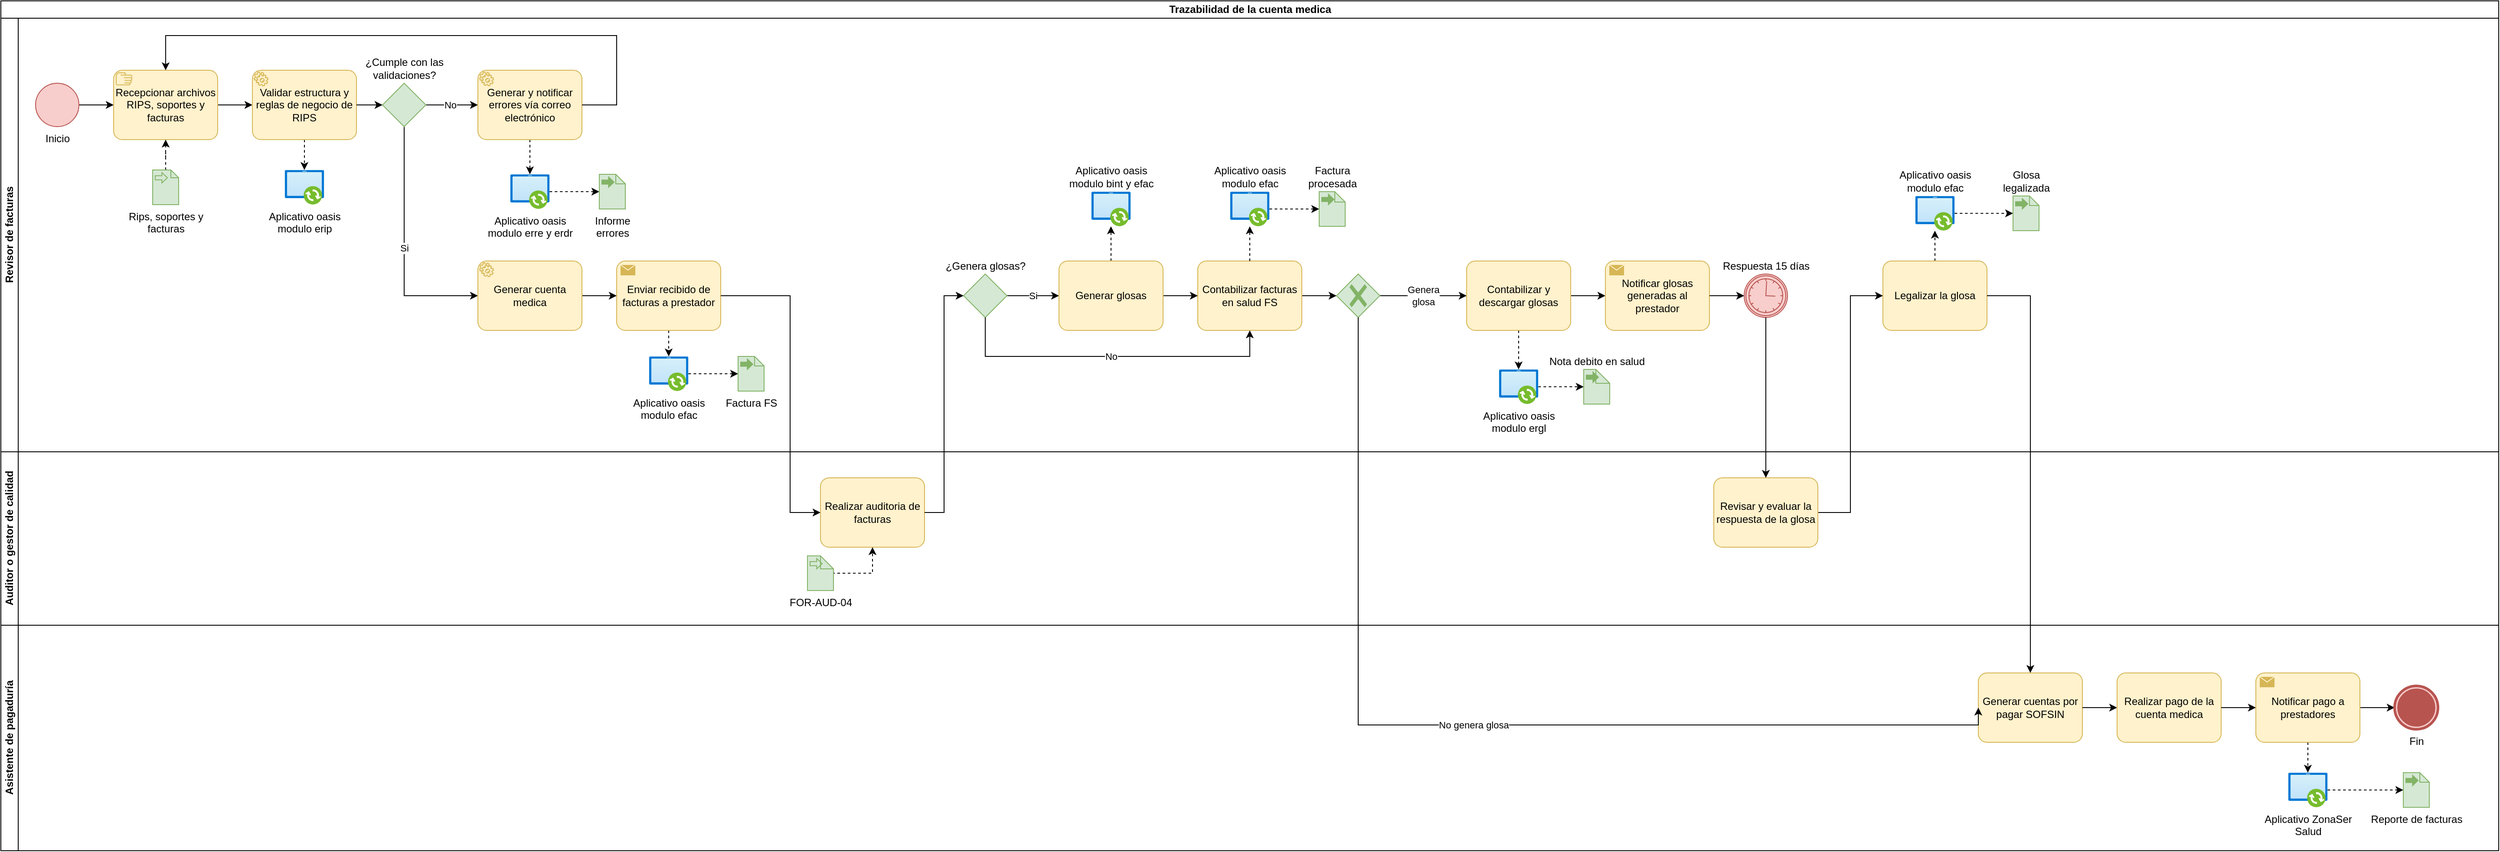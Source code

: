 <mxfile version="22.0.8" type="github">
  <diagram name="Página-1" id="GSmeaIb20q8Nv7xJSr0J">
    <mxGraphModel dx="1434" dy="758" grid="1" gridSize="10" guides="1" tooltips="1" connect="1" arrows="1" fold="1" page="1" pageScale="1" pageWidth="2910" pageHeight="1030" math="0" shadow="0">
      <root>
        <mxCell id="0" />
        <mxCell id="1" parent="0" />
        <mxCell id="zymt9DxS3ZADFHl2k7Yk-1" value="Trazabilidad de la cuenta medica" style="swimlane;childLayout=stackLayout;resizeParent=1;resizeParentMax=0;horizontal=1;startSize=20;horizontalStack=0;html=1;" parent="1" vertex="1">
          <mxGeometry x="10" y="10" width="2880" height="980" as="geometry" />
        </mxCell>
        <mxCell id="zymt9DxS3ZADFHl2k7Yk-2" value="Revisor de facturas" style="swimlane;startSize=20;horizontal=0;html=1;" parent="zymt9DxS3ZADFHl2k7Yk-1" vertex="1">
          <mxGeometry y="20" width="2880" height="500" as="geometry" />
        </mxCell>
        <mxCell id="zymt9DxS3ZADFHl2k7Yk-3" value="" style="edgeStyle=orthogonalEdgeStyle;rounded=0;orthogonalLoop=1;jettySize=auto;html=1;" parent="zymt9DxS3ZADFHl2k7Yk-2" source="zymt9DxS3ZADFHl2k7Yk-4" target="zymt9DxS3ZADFHl2k7Yk-6" edge="1">
          <mxGeometry relative="1" as="geometry">
            <mxPoint x="420" y="100" as="sourcePoint" />
            <mxPoint x="290" y="100" as="targetPoint" />
          </mxGeometry>
        </mxCell>
        <mxCell id="zymt9DxS3ZADFHl2k7Yk-4" value="Recepcionar archivos RIPS, soportes y facturas" style="points=[[0.25,0,0],[0.5,0,0],[0.75,0,0],[1,0.25,0],[1,0.5,0],[1,0.75,0],[0.75,1,0],[0.5,1,0],[0.25,1,0],[0,0.75,0],[0,0.5,0],[0,0.25,0]];shape=mxgraph.bpmn.task;whiteSpace=wrap;rectStyle=rounded;size=10;html=1;container=1;expand=0;collapsible=0;taskMarker=manual;fillColor=#fff2cc;strokeColor=#d6b656;" parent="zymt9DxS3ZADFHl2k7Yk-2" vertex="1">
          <mxGeometry x="130" y="60" width="120" height="80" as="geometry" />
        </mxCell>
        <mxCell id="zymt9DxS3ZADFHl2k7Yk-5" style="edgeStyle=orthogonalEdgeStyle;rounded=0;orthogonalLoop=1;jettySize=auto;html=1;dashed=1;" parent="zymt9DxS3ZADFHl2k7Yk-2" source="zymt9DxS3ZADFHl2k7Yk-6" target="zymt9DxS3ZADFHl2k7Yk-51" edge="1">
          <mxGeometry relative="1" as="geometry" />
        </mxCell>
        <mxCell id="zymt9DxS3ZADFHl2k7Yk-6" value="&lt;font style=&quot;vertical-align: inherit;&quot;&gt;&lt;font style=&quot;vertical-align: inherit;&quot;&gt;Validar estructura y reglas de negocio de RIPS&lt;/font&gt;&lt;/font&gt;" style="points=[[0.25,0,0],[0.5,0,0],[0.75,0,0],[1,0.25,0],[1,0.5,0],[1,0.75,0],[0.75,1,0],[0.5,1,0],[0.25,1,0],[0,0.75,0],[0,0.5,0],[0,0.25,0]];shape=mxgraph.bpmn.task;whiteSpace=wrap;rectStyle=rounded;size=10;html=1;container=1;expand=0;collapsible=0;taskMarker=service;fillColor=#fff2cc;strokeColor=#d6b656;" parent="zymt9DxS3ZADFHl2k7Yk-2" vertex="1">
          <mxGeometry x="290" y="60" width="120" height="80" as="geometry" />
        </mxCell>
        <mxCell id="zymt9DxS3ZADFHl2k7Yk-7" value="No" style="edgeStyle=orthogonalEdgeStyle;rounded=0;orthogonalLoop=1;jettySize=auto;html=1;" parent="zymt9DxS3ZADFHl2k7Yk-2" source="zymt9DxS3ZADFHl2k7Yk-9" target="zymt9DxS3ZADFHl2k7Yk-14" edge="1">
          <mxGeometry x="-0.067" relative="1" as="geometry">
            <mxPoint as="offset" />
          </mxGeometry>
        </mxCell>
        <mxCell id="zymt9DxS3ZADFHl2k7Yk-8" value="Si" style="edgeStyle=orthogonalEdgeStyle;rounded=0;orthogonalLoop=1;jettySize=auto;html=1;entryX=0;entryY=0.5;entryDx=0;entryDy=0;entryPerimeter=0;" parent="zymt9DxS3ZADFHl2k7Yk-2" source="zymt9DxS3ZADFHl2k7Yk-9" target="1CygiPX22rwdBVWNIMUi-1" edge="1">
          <mxGeometry relative="1" as="geometry">
            <mxPoint x="945" y="320" as="targetPoint" />
            <Array as="points">
              <mxPoint x="465" y="320" />
            </Array>
          </mxGeometry>
        </mxCell>
        <mxCell id="zymt9DxS3ZADFHl2k7Yk-9" value="¿Cumple con las&lt;br&gt;validaciones?" style="points=[[0.25,0.25,0],[0.5,0,0],[0.75,0.25,0],[1,0.5,0],[0.75,0.75,0],[0.5,1,0],[0.25,0.75,0],[0,0.5,0]];shape=mxgraph.bpmn.gateway2;html=1;verticalLabelPosition=top;labelBackgroundColor=#ffffff;verticalAlign=bottom;align=center;perimeter=rhombusPerimeter;outlineConnect=0;outline=none;symbol=none;fillColor=#d5e8d4;strokeColor=#82b366;horizontal=1;labelPosition=center;" parent="zymt9DxS3ZADFHl2k7Yk-2" vertex="1">
          <mxGeometry x="440" y="75" width="50" height="50" as="geometry" />
        </mxCell>
        <mxCell id="zymt9DxS3ZADFHl2k7Yk-10" style="edgeStyle=orthogonalEdgeStyle;rounded=0;orthogonalLoop=1;jettySize=auto;html=1;entryX=0;entryY=0.5;entryDx=0;entryDy=0;entryPerimeter=0;" parent="zymt9DxS3ZADFHl2k7Yk-2" source="zymt9DxS3ZADFHl2k7Yk-6" target="zymt9DxS3ZADFHl2k7Yk-9" edge="1">
          <mxGeometry relative="1" as="geometry" />
        </mxCell>
        <mxCell id="zymt9DxS3ZADFHl2k7Yk-11" style="edgeStyle=orthogonalEdgeStyle;rounded=0;orthogonalLoop=1;jettySize=auto;html=1;dashed=1;entryX=0;entryY=0.5;entryDx=0;entryDy=0;entryPerimeter=0;" parent="zymt9DxS3ZADFHl2k7Yk-2" source="zymt9DxS3ZADFHl2k7Yk-52" target="1CygiPX22rwdBVWNIMUi-21" edge="1">
          <mxGeometry relative="1" as="geometry">
            <mxPoint x="690" y="200" as="targetPoint" />
          </mxGeometry>
        </mxCell>
        <mxCell id="zymt9DxS3ZADFHl2k7Yk-12" style="edgeStyle=orthogonalEdgeStyle;rounded=0;orthogonalLoop=1;jettySize=auto;html=1;dashed=1;" parent="zymt9DxS3ZADFHl2k7Yk-2" source="zymt9DxS3ZADFHl2k7Yk-14" target="zymt9DxS3ZADFHl2k7Yk-52" edge="1">
          <mxGeometry relative="1" as="geometry">
            <mxPoint x="750" y="100" as="targetPoint" />
          </mxGeometry>
        </mxCell>
        <mxCell id="zymt9DxS3ZADFHl2k7Yk-14" value="Generar y notificar errores vía correo electrónico" style="points=[[0.25,0,0],[0.5,0,0],[0.75,0,0],[1,0.25,0],[1,0.5,0],[1,0.75,0],[0.75,1,0],[0.5,1,0],[0.25,1,0],[0,0.75,0],[0,0.5,0],[0,0.25,0]];shape=mxgraph.bpmn.task;whiteSpace=wrap;rectStyle=rounded;size=10;html=1;container=1;expand=0;collapsible=0;taskMarker=service;fillColor=#fff2cc;strokeColor=#d6b656;" parent="zymt9DxS3ZADFHl2k7Yk-2" vertex="1">
          <mxGeometry x="550" y="60" width="120" height="80" as="geometry" />
        </mxCell>
        <mxCell id="zymt9DxS3ZADFHl2k7Yk-28" style="edgeStyle=orthogonalEdgeStyle;rounded=0;orthogonalLoop=1;jettySize=auto;html=1;exitX=1;exitY=0.5;exitDx=0;exitDy=0;exitPerimeter=0;" parent="zymt9DxS3ZADFHl2k7Yk-2" source="zymt9DxS3ZADFHl2k7Yk-29" target="1CygiPX22rwdBVWNIMUi-16" edge="1">
          <mxGeometry relative="1" as="geometry">
            <mxPoint x="1540" y="500" as="targetPoint" />
            <mxPoint x="1050" y="305" as="sourcePoint" />
          </mxGeometry>
        </mxCell>
        <mxCell id="zymt9DxS3ZADFHl2k7Yk-29" value="Contabilizar facturas en salud FS" style="points=[[0.25,0,0],[0.5,0,0],[0.75,0,0],[1,0.25,0],[1,0.5,0],[1,0.75,0],[0.75,1,0],[0.5,1,0],[0.25,1,0],[0,0.75,0],[0,0.5,0],[0,0.25,0]];shape=mxgraph.bpmn.task;whiteSpace=wrap;rectStyle=rounded;size=10;html=1;container=1;expand=0;collapsible=0;taskMarker=abstract;fillColor=#fff2cc;strokeColor=#d6b656;" parent="zymt9DxS3ZADFHl2k7Yk-2" vertex="1">
          <mxGeometry x="1380" y="280" width="120" height="80" as="geometry" />
        </mxCell>
        <mxCell id="zymt9DxS3ZADFHl2k7Yk-30" style="edgeStyle=orthogonalEdgeStyle;rounded=0;orthogonalLoop=1;jettySize=auto;html=1;exitX=1;exitY=0.5;exitDx=0;exitDy=0;exitPerimeter=0;" parent="zymt9DxS3ZADFHl2k7Yk-2" source="zymt9DxS3ZADFHl2k7Yk-31" target="zymt9DxS3ZADFHl2k7Yk-32" edge="1">
          <mxGeometry relative="1" as="geometry">
            <mxPoint x="3380" y="160" as="sourcePoint" />
          </mxGeometry>
        </mxCell>
        <mxCell id="1CygiPX22rwdBVWNIMUi-28" style="edgeStyle=orthogonalEdgeStyle;rounded=0;orthogonalLoop=1;jettySize=auto;html=1;dashed=1;" edge="1" parent="zymt9DxS3ZADFHl2k7Yk-2" source="zymt9DxS3ZADFHl2k7Yk-31" target="zymt9DxS3ZADFHl2k7Yk-74">
          <mxGeometry relative="1" as="geometry" />
        </mxCell>
        <mxCell id="zymt9DxS3ZADFHl2k7Yk-31" value="Contabilizar y descargar glosas" style="points=[[0.25,0,0],[0.5,0,0],[0.75,0,0],[1,0.25,0],[1,0.5,0],[1,0.75,0],[0.75,1,0],[0.5,1,0],[0.25,1,0],[0,0.75,0],[0,0.5,0],[0,0.25,0]];shape=mxgraph.bpmn.task;whiteSpace=wrap;rectStyle=rounded;size=10;html=1;container=1;expand=0;collapsible=0;taskMarker=abstract;fillColor=#fff2cc;strokeColor=#d6b656;" parent="zymt9DxS3ZADFHl2k7Yk-2" vertex="1">
          <mxGeometry x="1690" y="280" width="120" height="80" as="geometry" />
        </mxCell>
        <mxCell id="zymt9DxS3ZADFHl2k7Yk-32" value="Notificar glosas generadas al prestador" style="points=[[0.25,0,0],[0.5,0,0],[0.75,0,0],[1,0.25,0],[1,0.5,0],[1,0.75,0],[0.75,1,0],[0.5,1,0],[0.25,1,0],[0,0.75,0],[0,0.5,0],[0,0.25,0]];shape=mxgraph.bpmn.task;whiteSpace=wrap;rectStyle=rounded;size=10;html=1;container=1;expand=0;collapsible=0;taskMarker=send;fillColor=#fff2cc;strokeColor=#d6b656;" parent="zymt9DxS3ZADFHl2k7Yk-2" vertex="1">
          <mxGeometry x="1850" y="280" width="120" height="80" as="geometry" />
        </mxCell>
        <mxCell id="zymt9DxS3ZADFHl2k7Yk-33" value="Si" style="edgeStyle=orthogonalEdgeStyle;rounded=0;orthogonalLoop=1;jettySize=auto;html=1;entryX=0;entryY=0.5;entryDx=0;entryDy=0;entryPerimeter=0;" parent="zymt9DxS3ZADFHl2k7Yk-2" source="zymt9DxS3ZADFHl2k7Yk-34" target="zymt9DxS3ZADFHl2k7Yk-36" edge="1">
          <mxGeometry relative="1" as="geometry" />
        </mxCell>
        <mxCell id="zymt9DxS3ZADFHl2k7Yk-34" value="¿Genera glosas?" style="points=[[0.25,0.25,0],[0.5,0,0],[0.75,0.25,0],[1,0.5,0],[0.75,0.75,0],[0.5,1,0],[0.25,0.75,0],[0,0.5,0]];shape=mxgraph.bpmn.gateway2;html=1;verticalLabelPosition=top;labelBackgroundColor=#ffffff;verticalAlign=bottom;align=center;perimeter=rhombusPerimeter;outlineConnect=0;outline=none;symbol=none;fillColor=#d5e8d4;strokeColor=#82b366;labelPosition=center;" parent="zymt9DxS3ZADFHl2k7Yk-2" vertex="1">
          <mxGeometry x="1110" y="295" width="50" height="50" as="geometry" />
        </mxCell>
        <mxCell id="zymt9DxS3ZADFHl2k7Yk-35" style="edgeStyle=orthogonalEdgeStyle;rounded=0;orthogonalLoop=1;jettySize=auto;html=1;" parent="zymt9DxS3ZADFHl2k7Yk-2" source="zymt9DxS3ZADFHl2k7Yk-36" target="zymt9DxS3ZADFHl2k7Yk-29" edge="1">
          <mxGeometry relative="1" as="geometry">
            <mxPoint x="1820" y="515" as="targetPoint" />
          </mxGeometry>
        </mxCell>
        <mxCell id="1CygiPX22rwdBVWNIMUi-25" style="edgeStyle=orthogonalEdgeStyle;rounded=0;orthogonalLoop=1;jettySize=auto;html=1;dashed=1;" edge="1" parent="zymt9DxS3ZADFHl2k7Yk-2" source="zymt9DxS3ZADFHl2k7Yk-36" target="zymt9DxS3ZADFHl2k7Yk-67">
          <mxGeometry relative="1" as="geometry" />
        </mxCell>
        <mxCell id="zymt9DxS3ZADFHl2k7Yk-36" value="&lt;font style=&quot;vertical-align: inherit;&quot;&gt;&lt;font style=&quot;vertical-align: inherit;&quot;&gt;&lt;font style=&quot;vertical-align: inherit;&quot;&gt;&lt;font style=&quot;vertical-align: inherit;&quot;&gt;&lt;font style=&quot;vertical-align: inherit;&quot;&gt;&lt;font style=&quot;vertical-align: inherit;&quot;&gt;Generar glosas&lt;/font&gt;&lt;/font&gt;&lt;/font&gt;&lt;/font&gt;&lt;/font&gt;&lt;/font&gt;" style="points=[[0.25,0,0],[0.5,0,0],[0.75,0,0],[1,0.25,0],[1,0.5,0],[1,0.75,0],[0.75,1,0],[0.5,1,0],[0.25,1,0],[0,0.75,0],[0,0.5,0],[0,0.25,0]];shape=mxgraph.bpmn.task;whiteSpace=wrap;rectStyle=rounded;size=10;html=1;container=1;expand=0;collapsible=0;taskMarker=abstract;fillColor=#fff2cc;strokeColor=#d6b656;" parent="zymt9DxS3ZADFHl2k7Yk-2" vertex="1">
          <mxGeometry x="1220" y="280" width="120" height="80" as="geometry" />
        </mxCell>
        <mxCell id="zymt9DxS3ZADFHl2k7Yk-37" value="No" style="edgeStyle=orthogonalEdgeStyle;rounded=0;orthogonalLoop=1;jettySize=auto;html=1;exitX=0.5;exitY=1;exitDx=0;exitDy=0;exitPerimeter=0;entryX=0.5;entryY=1;entryDx=0;entryDy=0;entryPerimeter=0;" parent="zymt9DxS3ZADFHl2k7Yk-2" source="zymt9DxS3ZADFHl2k7Yk-34" target="zymt9DxS3ZADFHl2k7Yk-29" edge="1">
          <mxGeometry relative="1" as="geometry">
            <mxPoint x="2530" y="920" as="sourcePoint" />
            <Array as="points">
              <mxPoint x="1135" y="390" />
              <mxPoint x="1440" y="390" />
            </Array>
          </mxGeometry>
        </mxCell>
        <mxCell id="1CygiPX22rwdBVWNIMUi-29" style="edgeStyle=orthogonalEdgeStyle;rounded=0;orthogonalLoop=1;jettySize=auto;html=1;dashed=1;" edge="1" parent="zymt9DxS3ZADFHl2k7Yk-2" source="zymt9DxS3ZADFHl2k7Yk-46" target="zymt9DxS3ZADFHl2k7Yk-78">
          <mxGeometry relative="1" as="geometry" />
        </mxCell>
        <mxCell id="zymt9DxS3ZADFHl2k7Yk-46" value="Legalizar la glosa" style="points=[[0.25,0,0],[0.5,0,0],[0.75,0,0],[1,0.25,0],[1,0.5,0],[1,0.75,0],[0.75,1,0],[0.5,1,0],[0.25,1,0],[0,0.75,0],[0,0.5,0],[0,0.25,0]];shape=mxgraph.bpmn.task;whiteSpace=wrap;rectStyle=rounded;size=10;html=1;container=1;expand=0;collapsible=0;taskMarker=abstract;fillColor=#fff2cc;strokeColor=#d6b656;" parent="zymt9DxS3ZADFHl2k7Yk-2" vertex="1">
          <mxGeometry x="2170" y="280" width="120" height="80" as="geometry" />
        </mxCell>
        <mxCell id="zymt9DxS3ZADFHl2k7Yk-47" style="edgeStyle=orthogonalEdgeStyle;rounded=0;orthogonalLoop=1;jettySize=auto;html=1;dashed=1;" parent="zymt9DxS3ZADFHl2k7Yk-2" source="zymt9DxS3ZADFHl2k7Yk-48" target="zymt9DxS3ZADFHl2k7Yk-4" edge="1">
          <mxGeometry relative="1" as="geometry" />
        </mxCell>
        <mxCell id="zymt9DxS3ZADFHl2k7Yk-48" value="Rips, soportes y &lt;br&gt;facturas" style="shape=mxgraph.bpmn.data;labelPosition=center;verticalLabelPosition=bottom;align=center;verticalAlign=top;size=9;html=1;bpmnTransferType=input;fillColor=#d5e8d4;strokeColor=#82b366;" parent="zymt9DxS3ZADFHl2k7Yk-2" vertex="1">
          <mxGeometry x="175" y="175" width="30" height="40" as="geometry" />
        </mxCell>
        <mxCell id="zymt9DxS3ZADFHl2k7Yk-49" style="edgeStyle=orthogonalEdgeStyle;rounded=0;orthogonalLoop=1;jettySize=auto;html=1;" parent="zymt9DxS3ZADFHl2k7Yk-2" source="zymt9DxS3ZADFHl2k7Yk-50" target="zymt9DxS3ZADFHl2k7Yk-4" edge="1">
          <mxGeometry relative="1" as="geometry" />
        </mxCell>
        <mxCell id="zymt9DxS3ZADFHl2k7Yk-50" value="Inicio" style="points=[[0.145,0.145,0],[0.5,0,0],[0.855,0.145,0],[1,0.5,0],[0.855,0.855,0],[0.5,1,0],[0.145,0.855,0],[0,0.5,0]];shape=mxgraph.bpmn.event;html=1;verticalLabelPosition=bottom;labelBackgroundColor=#ffffff;verticalAlign=top;align=center;perimeter=ellipsePerimeter;outlineConnect=0;aspect=fixed;outline=standard;symbol=general;fillColor=#f8cecc;strokeColor=#b85450;" parent="zymt9DxS3ZADFHl2k7Yk-2" vertex="1">
          <mxGeometry x="40" y="75" width="50" height="50" as="geometry" />
        </mxCell>
        <mxCell id="zymt9DxS3ZADFHl2k7Yk-51" value="&lt;font style=&quot;vertical-align: inherit;&quot;&gt;&lt;font style=&quot;vertical-align: inherit;&quot;&gt;Aplicativo oasis &lt;br&gt;modulo erip&lt;/font&gt;&lt;/font&gt;" style="image;aspect=fixed;html=1;points=[];align=center;fontSize=12;image=img/lib/azure2/intune/Software_Updates.svg;" parent="zymt9DxS3ZADFHl2k7Yk-2" vertex="1">
          <mxGeometry x="327.34" y="175" width="45.33" height="40" as="geometry" />
        </mxCell>
        <mxCell id="zymt9DxS3ZADFHl2k7Yk-52" value="&lt;font style=&quot;vertical-align: inherit;&quot;&gt;&lt;font style=&quot;vertical-align: inherit;&quot;&gt;Aplicativo oasis &lt;br&gt;modulo erre y erdr&lt;/font&gt;&lt;/font&gt;" style="image;aspect=fixed;html=1;points=[];align=center;fontSize=12;image=img/lib/azure2/intune/Software_Updates.svg;" parent="zymt9DxS3ZADFHl2k7Yk-2" vertex="1">
          <mxGeometry x="587.33" y="180" width="45.33" height="40" as="geometry" />
        </mxCell>
        <mxCell id="1CygiPX22rwdBVWNIMUi-24" style="edgeStyle=orthogonalEdgeStyle;rounded=0;orthogonalLoop=1;jettySize=auto;html=1;dashed=1;" edge="1" parent="zymt9DxS3ZADFHl2k7Yk-2" source="zymt9DxS3ZADFHl2k7Yk-54" target="zymt9DxS3ZADFHl2k7Yk-64">
          <mxGeometry relative="1" as="geometry" />
        </mxCell>
        <mxCell id="zymt9DxS3ZADFHl2k7Yk-54" value="&lt;font style=&quot;vertical-align: inherit;&quot;&gt;&lt;font style=&quot;vertical-align: inherit;&quot;&gt;Enviar recibido de facturas a prestador&lt;/font&gt;&lt;/font&gt;" style="points=[[0.25,0,0],[0.5,0,0],[0.75,0,0],[1,0.25,0],[1,0.5,0],[1,0.75,0],[0.75,1,0],[0.5,1,0],[0.25,1,0],[0,0.75,0],[0,0.5,0],[0,0.25,0]];shape=mxgraph.bpmn.task;whiteSpace=wrap;rectStyle=rounded;size=10;html=1;container=1;expand=0;collapsible=0;taskMarker=send;fillColor=#fff2cc;strokeColor=#d6b656;" parent="zymt9DxS3ZADFHl2k7Yk-2" vertex="1">
          <mxGeometry x="710.01" y="280" width="120" height="80" as="geometry" />
        </mxCell>
        <mxCell id="zymt9DxS3ZADFHl2k7Yk-55" value="" style="edgeStyle=orthogonalEdgeStyle;rounded=0;orthogonalLoop=1;jettySize=auto;html=1;" parent="zymt9DxS3ZADFHl2k7Yk-2" source="1CygiPX22rwdBVWNIMUi-1" target="zymt9DxS3ZADFHl2k7Yk-54" edge="1">
          <mxGeometry x="0.579" relative="1" as="geometry">
            <mxPoint x="1055" y="695" as="targetPoint" />
            <mxPoint x="1" as="offset" />
            <mxPoint x="782.5" y="515" as="sourcePoint" />
          </mxGeometry>
        </mxCell>
        <mxCell id="zymt9DxS3ZADFHl2k7Yk-63" style="edgeStyle=orthogonalEdgeStyle;rounded=0;orthogonalLoop=1;jettySize=auto;html=1;dashed=1;" parent="zymt9DxS3ZADFHl2k7Yk-2" source="zymt9DxS3ZADFHl2k7Yk-64" target="zymt9DxS3ZADFHl2k7Yk-65" edge="1">
          <mxGeometry relative="1" as="geometry" />
        </mxCell>
        <mxCell id="zymt9DxS3ZADFHl2k7Yk-64" value="&lt;font style=&quot;vertical-align: inherit;&quot;&gt;&lt;font style=&quot;vertical-align: inherit;&quot;&gt;Aplicativo oasis &lt;br&gt;modulo efac&lt;/font&gt;&lt;/font&gt;" style="image;aspect=fixed;html=1;points=[];align=center;fontSize=12;image=img/lib/azure2/intune/Software_Updates.svg;labelPosition=center;verticalLabelPosition=bottom;verticalAlign=top;" parent="zymt9DxS3ZADFHl2k7Yk-2" vertex="1">
          <mxGeometry x="747.35" y="390" width="45.33" height="40" as="geometry" />
        </mxCell>
        <mxCell id="zymt9DxS3ZADFHl2k7Yk-65" value="Factura FS" style="shape=mxgraph.bpmn.data;labelPosition=center;verticalLabelPosition=bottom;align=center;verticalAlign=top;size=11;html=1;bpmnTransferType=output;fillColor=#d5e8d4;strokeColor=#82b366;" parent="zymt9DxS3ZADFHl2k7Yk-2" vertex="1">
          <mxGeometry x="850" y="390" width="30" height="40" as="geometry" />
        </mxCell>
        <mxCell id="zymt9DxS3ZADFHl2k7Yk-67" value="&lt;font style=&quot;vertical-align: inherit;&quot;&gt;&lt;font style=&quot;vertical-align: inherit;&quot;&gt;Aplicativo oasis &lt;br&gt;modulo bint y efac&lt;/font&gt;&lt;/font&gt;" style="image;aspect=fixed;html=1;points=[];align=center;fontSize=12;image=img/lib/azure2/intune/Software_Updates.svg;labelPosition=center;verticalLabelPosition=top;verticalAlign=bottom;" parent="zymt9DxS3ZADFHl2k7Yk-2" vertex="1">
          <mxGeometry x="1257.34" y="200" width="45.33" height="40" as="geometry" />
        </mxCell>
        <mxCell id="zymt9DxS3ZADFHl2k7Yk-68" style="edgeStyle=orthogonalEdgeStyle;rounded=0;orthogonalLoop=1;jettySize=auto;html=1;dashed=1;" parent="zymt9DxS3ZADFHl2k7Yk-2" source="zymt9DxS3ZADFHl2k7Yk-69" target="zymt9DxS3ZADFHl2k7Yk-71" edge="1">
          <mxGeometry relative="1" as="geometry" />
        </mxCell>
        <mxCell id="zymt9DxS3ZADFHl2k7Yk-69" value="&lt;font style=&quot;vertical-align: inherit;&quot;&gt;&lt;font style=&quot;vertical-align: inherit;&quot;&gt;Aplicativo oasis &lt;br&gt;modulo efac&lt;/font&gt;&lt;/font&gt;" style="image;aspect=fixed;html=1;points=[];align=center;fontSize=12;image=img/lib/azure2/intune/Software_Updates.svg;labelPosition=center;verticalLabelPosition=top;verticalAlign=bottom;" parent="zymt9DxS3ZADFHl2k7Yk-2" vertex="1">
          <mxGeometry x="1417.34" y="200" width="45.33" height="40" as="geometry" />
        </mxCell>
        <mxCell id="zymt9DxS3ZADFHl2k7Yk-71" value="Factura &lt;br&gt;procesada" style="shape=mxgraph.bpmn.data;labelPosition=center;verticalLabelPosition=top;align=center;verticalAlign=bottom;size=12;html=1;bpmnTransferType=output;fillColor=#d5e8d4;strokeColor=#82b366;" parent="zymt9DxS3ZADFHl2k7Yk-2" vertex="1">
          <mxGeometry x="1520.0" y="200" width="30" height="40" as="geometry" />
        </mxCell>
        <mxCell id="zymt9DxS3ZADFHl2k7Yk-73" style="edgeStyle=orthogonalEdgeStyle;rounded=0;orthogonalLoop=1;jettySize=auto;html=1;dashed=1;" parent="zymt9DxS3ZADFHl2k7Yk-2" source="zymt9DxS3ZADFHl2k7Yk-74" target="zymt9DxS3ZADFHl2k7Yk-75" edge="1">
          <mxGeometry relative="1" as="geometry" />
        </mxCell>
        <mxCell id="zymt9DxS3ZADFHl2k7Yk-74" value="&lt;font style=&quot;vertical-align: inherit;&quot;&gt;&lt;font style=&quot;vertical-align: inherit;&quot;&gt;Aplicativo oasis &lt;br&gt;modulo ergl&lt;/font&gt;&lt;/font&gt;" style="image;aspect=fixed;html=1;points=[];align=center;fontSize=12;image=img/lib/azure2/intune/Software_Updates.svg;labelPosition=center;verticalLabelPosition=bottom;verticalAlign=top;" parent="zymt9DxS3ZADFHl2k7Yk-2" vertex="1">
          <mxGeometry x="1727.33" y="405" width="45.33" height="40" as="geometry" />
        </mxCell>
        <mxCell id="zymt9DxS3ZADFHl2k7Yk-75" value="Nota debito en salud" style="shape=mxgraph.bpmn.data;labelPosition=center;verticalLabelPosition=top;align=center;verticalAlign=bottom;size=16;html=1;bpmnTransferType=output;fillColor=#d5e8d4;strokeColor=#82b366;" parent="zymt9DxS3ZADFHl2k7Yk-2" vertex="1">
          <mxGeometry x="1825" y="405" width="30" height="40" as="geometry" />
        </mxCell>
        <mxCell id="zymt9DxS3ZADFHl2k7Yk-77" style="edgeStyle=orthogonalEdgeStyle;rounded=0;orthogonalLoop=1;jettySize=auto;html=1;dashed=1;" parent="zymt9DxS3ZADFHl2k7Yk-2" source="zymt9DxS3ZADFHl2k7Yk-78" target="zymt9DxS3ZADFHl2k7Yk-79" edge="1">
          <mxGeometry relative="1" as="geometry" />
        </mxCell>
        <mxCell id="zymt9DxS3ZADFHl2k7Yk-78" value="&lt;font style=&quot;vertical-align: inherit;&quot;&gt;&lt;font style=&quot;vertical-align: inherit;&quot;&gt;Aplicativo oasis &lt;br&gt;modulo efac&lt;/font&gt;&lt;/font&gt;" style="image;aspect=fixed;html=1;points=[];align=center;fontSize=12;image=img/lib/azure2/intune/Software_Updates.svg;labelPosition=center;verticalLabelPosition=top;verticalAlign=bottom;" parent="zymt9DxS3ZADFHl2k7Yk-2" vertex="1">
          <mxGeometry x="2207.34" y="205" width="45.33" height="40" as="geometry" />
        </mxCell>
        <mxCell id="zymt9DxS3ZADFHl2k7Yk-79" value="Glosa &lt;br&gt;legalizada" style="shape=mxgraph.bpmn.data;labelPosition=center;verticalLabelPosition=top;align=center;verticalAlign=bottom;size=11;html=1;bpmnTransferType=output;fillColor=#d5e8d4;strokeColor=#82b366;" parent="zymt9DxS3ZADFHl2k7Yk-2" vertex="1">
          <mxGeometry x="2320" y="205" width="30" height="40" as="geometry" />
        </mxCell>
        <mxCell id="1CygiPX22rwdBVWNIMUi-1" value="&lt;font style=&quot;vertical-align: inherit;&quot;&gt;&lt;font style=&quot;vertical-align: inherit;&quot;&gt;Generar cuenta medica&lt;/font&gt;&lt;/font&gt;" style="points=[[0.25,0,0],[0.5,0,0],[0.75,0,0],[1,0.25,0],[1,0.5,0],[1,0.75,0],[0.75,1,0],[0.5,1,0],[0.25,1,0],[0,0.75,0],[0,0.5,0],[0,0.25,0]];shape=mxgraph.bpmn.task;whiteSpace=wrap;rectStyle=rounded;size=10;html=1;container=1;expand=0;collapsible=0;taskMarker=service;fillColor=#fff2cc;strokeColor=#d6b656;" vertex="1" parent="zymt9DxS3ZADFHl2k7Yk-2">
          <mxGeometry x="550" y="280" width="120" height="80" as="geometry" />
        </mxCell>
        <mxCell id="1CygiPX22rwdBVWNIMUi-12" value="&lt;font style=&quot;vertical-align: inherit;&quot;&gt;&lt;font style=&quot;vertical-align: inherit;&quot;&gt;Respuesta 15 días&lt;/font&gt;&lt;/font&gt;" style="points=[[0.145,0.145,0],[0.5,0,0],[0.855,0.145,0],[1,0.5,0],[0.855,0.855,0],[0.5,1,0],[0.145,0.855,0],[0,0.5,0]];shape=mxgraph.bpmn.event;html=1;verticalLabelPosition=top;labelBackgroundColor=#ffffff;verticalAlign=bottom;align=center;perimeter=ellipsePerimeter;outlineConnect=0;aspect=fixed;outline=boundInt;symbol=timer;fillColor=#f8cecc;strokeColor=#b85450;labelPosition=center;" vertex="1" parent="zymt9DxS3ZADFHl2k7Yk-2">
          <mxGeometry x="2010" y="295" width="50" height="50" as="geometry" />
        </mxCell>
        <mxCell id="1CygiPX22rwdBVWNIMUi-9" style="edgeStyle=orthogonalEdgeStyle;rounded=0;orthogonalLoop=1;jettySize=auto;html=1;" edge="1" parent="zymt9DxS3ZADFHl2k7Yk-2" source="zymt9DxS3ZADFHl2k7Yk-32" target="1CygiPX22rwdBVWNIMUi-12">
          <mxGeometry relative="1" as="geometry">
            <mxPoint x="2335" y="515" as="targetPoint" />
          </mxGeometry>
        </mxCell>
        <mxCell id="1CygiPX22rwdBVWNIMUi-15" style="edgeStyle=orthogonalEdgeStyle;rounded=0;orthogonalLoop=1;jettySize=auto;html=1;entryX=0.5;entryY=0;entryDx=0;entryDy=0;entryPerimeter=0;exitX=1;exitY=0.5;exitDx=0;exitDy=0;exitPerimeter=0;" edge="1" parent="zymt9DxS3ZADFHl2k7Yk-2" source="zymt9DxS3ZADFHl2k7Yk-14" target="zymt9DxS3ZADFHl2k7Yk-4">
          <mxGeometry relative="1" as="geometry">
            <Array as="points">
              <mxPoint x="710" y="100" />
              <mxPoint x="710" y="20" />
              <mxPoint x="190" y="20" />
            </Array>
          </mxGeometry>
        </mxCell>
        <mxCell id="1CygiPX22rwdBVWNIMUi-17" value="Genera &lt;br&gt;glosa" style="edgeStyle=orthogonalEdgeStyle;rounded=0;orthogonalLoop=1;jettySize=auto;html=1;" edge="1" parent="zymt9DxS3ZADFHl2k7Yk-2" source="1CygiPX22rwdBVWNIMUi-16" target="zymt9DxS3ZADFHl2k7Yk-31">
          <mxGeometry relative="1" as="geometry" />
        </mxCell>
        <mxCell id="1CygiPX22rwdBVWNIMUi-16" value="" style="points=[[0.25,0.25,0],[0.5,0,0],[0.75,0.25,0],[1,0.5,0],[0.75,0.75,0],[0.5,1,0],[0.25,0.75,0],[0,0.5,0]];shape=mxgraph.bpmn.gateway2;html=1;verticalLabelPosition=bottom;labelBackgroundColor=#ffffff;verticalAlign=top;align=center;perimeter=rhombusPerimeter;outlineConnect=0;outline=none;symbol=none;gwType=exclusive;fillColor=#d5e8d4;strokeColor=#82b366;" vertex="1" parent="zymt9DxS3ZADFHl2k7Yk-2">
          <mxGeometry x="1540" y="295" width="50" height="50" as="geometry" />
        </mxCell>
        <mxCell id="1CygiPX22rwdBVWNIMUi-21" value="Informe&lt;br&gt;errores" style="shape=mxgraph.bpmn.data;labelPosition=center;verticalLabelPosition=bottom;align=center;verticalAlign=top;size=11;html=1;bpmnTransferType=output;fillColor=#d5e8d4;strokeColor=#82b366;" vertex="1" parent="zymt9DxS3ZADFHl2k7Yk-2">
          <mxGeometry x="690" y="180" width="30" height="40" as="geometry" />
        </mxCell>
        <mxCell id="1CygiPX22rwdBVWNIMUi-27" style="edgeStyle=orthogonalEdgeStyle;rounded=0;orthogonalLoop=1;jettySize=auto;html=1;entryX=0.5;entryY=1;entryDx=0;entryDy=0;entryPerimeter=0;dashed=1;" edge="1" parent="zymt9DxS3ZADFHl2k7Yk-2" source="zymt9DxS3ZADFHl2k7Yk-29" target="zymt9DxS3ZADFHl2k7Yk-69">
          <mxGeometry relative="1" as="geometry" />
        </mxCell>
        <mxCell id="zymt9DxS3ZADFHl2k7Yk-83" style="edgeStyle=orthogonalEdgeStyle;rounded=0;orthogonalLoop=1;jettySize=auto;html=1;entryX=0;entryY=0.5;entryDx=0;entryDy=0;entryPerimeter=0;" parent="zymt9DxS3ZADFHl2k7Yk-1" source="zymt9DxS3ZADFHl2k7Yk-89" target="zymt9DxS3ZADFHl2k7Yk-46" edge="1">
          <mxGeometry relative="1" as="geometry">
            <mxPoint x="2625" y="560" as="targetPoint" />
          </mxGeometry>
        </mxCell>
        <mxCell id="zymt9DxS3ZADFHl2k7Yk-84" value="" style="edgeStyle=orthogonalEdgeStyle;rounded=0;orthogonalLoop=1;jettySize=auto;html=1;exitX=1;exitY=0.5;exitDx=0;exitDy=0;exitPerimeter=0;" parent="zymt9DxS3ZADFHl2k7Yk-1" source="zymt9DxS3ZADFHl2k7Yk-46" target="zymt9DxS3ZADFHl2k7Yk-99" edge="1">
          <mxGeometry relative="1" as="geometry">
            <mxPoint x="3220" y="1260" as="sourcePoint" />
          </mxGeometry>
        </mxCell>
        <mxCell id="zymt9DxS3ZADFHl2k7Yk-85" value="Auditor o gestor de calidad" style="swimlane;startSize=20;horizontal=0;html=1;" parent="zymt9DxS3ZADFHl2k7Yk-1" vertex="1">
          <mxGeometry y="520" width="2880" height="200" as="geometry" />
        </mxCell>
        <mxCell id="zymt9DxS3ZADFHl2k7Yk-88" value="Realizar auditoria de facturas" style="points=[[0.25,0,0],[0.5,0,0],[0.75,0,0],[1,0.25,0],[1,0.5,0],[1,0.75,0],[0.75,1,0],[0.5,1,0],[0.25,1,0],[0,0.75,0],[0,0.5,0],[0,0.25,0]];shape=mxgraph.bpmn.task;whiteSpace=wrap;rectStyle=rounded;size=10;html=1;container=1;expand=0;collapsible=0;taskMarker=abstract;fillColor=#fff2cc;strokeColor=#d6b656;" parent="zymt9DxS3ZADFHl2k7Yk-85" vertex="1">
          <mxGeometry x="945" y="30" width="120" height="80" as="geometry" />
        </mxCell>
        <mxCell id="zymt9DxS3ZADFHl2k7Yk-89" value="Revisar y evaluar la respuesta de la glosa" style="points=[[0.25,0,0],[0.5,0,0],[0.75,0,0],[1,0.25,0],[1,0.5,0],[1,0.75,0],[0.75,1,0],[0.5,1,0],[0.25,1,0],[0,0.75,0],[0,0.5,0],[0,0.25,0]];shape=mxgraph.bpmn.task;whiteSpace=wrap;rectStyle=rounded;size=10;html=1;container=1;expand=0;collapsible=0;taskMarker=abstract;fillColor=#fff2cc;strokeColor=#d6b656;" parent="zymt9DxS3ZADFHl2k7Yk-85" vertex="1">
          <mxGeometry x="1975" y="30" width="120" height="80" as="geometry" />
        </mxCell>
        <mxCell id="1CygiPX22rwdBVWNIMUi-23" style="edgeStyle=orthogonalEdgeStyle;rounded=0;orthogonalLoop=1;jettySize=auto;html=1;dashed=1;entryX=0.5;entryY=1;entryDx=0;entryDy=0;entryPerimeter=0;exitX=0;exitY=0;exitDx=30;exitDy=27.5;exitPerimeter=0;" edge="1" parent="zymt9DxS3ZADFHl2k7Yk-85" source="1CygiPX22rwdBVWNIMUi-22" target="zymt9DxS3ZADFHl2k7Yk-88">
          <mxGeometry relative="1" as="geometry">
            <Array as="points">
              <mxPoint x="960" y="140" />
              <mxPoint x="1005" y="140" />
            </Array>
          </mxGeometry>
        </mxCell>
        <mxCell id="1CygiPX22rwdBVWNIMUi-22" value="FOR-AUD-04" style="shape=mxgraph.bpmn.data;labelPosition=center;verticalLabelPosition=bottom;align=center;verticalAlign=top;size=15;html=1;bpmnTransferType=input;fillColor=#d5e8d4;strokeColor=#82b366;" vertex="1" parent="zymt9DxS3ZADFHl2k7Yk-85">
          <mxGeometry x="930" y="120" width="30" height="40" as="geometry" />
        </mxCell>
        <mxCell id="zymt9DxS3ZADFHl2k7Yk-94" value="Asistente de pagaduría" style="swimlane;startSize=20;horizontal=0;html=1;" parent="zymt9DxS3ZADFHl2k7Yk-1" vertex="1">
          <mxGeometry y="720" width="2880" height="260" as="geometry" />
        </mxCell>
        <mxCell id="zymt9DxS3ZADFHl2k7Yk-95" style="edgeStyle=orthogonalEdgeStyle;rounded=0;orthogonalLoop=1;jettySize=auto;html=1;" parent="zymt9DxS3ZADFHl2k7Yk-94" source="zymt9DxS3ZADFHl2k7Yk-97" target="zymt9DxS3ZADFHl2k7Yk-100" edge="1">
          <mxGeometry relative="1" as="geometry">
            <mxPoint x="3810" y="170" as="targetPoint" />
          </mxGeometry>
        </mxCell>
        <mxCell id="zymt9DxS3ZADFHl2k7Yk-96" style="edgeStyle=orthogonalEdgeStyle;rounded=0;orthogonalLoop=1;jettySize=auto;html=1;dashed=1;" parent="zymt9DxS3ZADFHl2k7Yk-94" source="zymt9DxS3ZADFHl2k7Yk-97" target="zymt9DxS3ZADFHl2k7Yk-102" edge="1">
          <mxGeometry relative="1" as="geometry" />
        </mxCell>
        <mxCell id="zymt9DxS3ZADFHl2k7Yk-97" value="Notificar pago a prestadores" style="points=[[0.25,0,0],[0.5,0,0],[0.75,0,0],[1,0.25,0],[1,0.5,0],[1,0.75,0],[0.75,1,0],[0.5,1,0],[0.25,1,0],[0,0.75,0],[0,0.5,0],[0,0.25,0]];shape=mxgraph.bpmn.task;whiteSpace=wrap;rectStyle=rounded;size=10;html=1;container=1;expand=0;collapsible=0;taskMarker=send;fillColor=#fff2cc;strokeColor=#d6b656;" parent="zymt9DxS3ZADFHl2k7Yk-94" vertex="1">
          <mxGeometry x="2599.99" y="55" width="120" height="80" as="geometry" />
        </mxCell>
        <mxCell id="zymt9DxS3ZADFHl2k7Yk-99" value="Generar cuentas por pagar SOFSIN" style="points=[[0.25,0,0],[0.5,0,0],[0.75,0,0],[1,0.25,0],[1,0.5,0],[1,0.75,0],[0.75,1,0],[0.5,1,0],[0.25,1,0],[0,0.75,0],[0,0.5,0],[0,0.25,0]];shape=mxgraph.bpmn.task;whiteSpace=wrap;rectStyle=rounded;size=10;html=1;container=1;expand=0;collapsible=0;taskMarker=abstract;fillColor=#fff2cc;strokeColor=#d6b656;" parent="zymt9DxS3ZADFHl2k7Yk-94" vertex="1">
          <mxGeometry x="2280" y="55" width="120" height="80" as="geometry" />
        </mxCell>
        <mxCell id="zymt9DxS3ZADFHl2k7Yk-100" value="Fin" style="points=[[0.145,0.145,0],[0.5,0,0],[0.855,0.145,0],[1,0.5,0],[0.855,0.855,0],[0.5,1,0],[0.145,0.855,0],[0,0.5,0]];shape=mxgraph.bpmn.event;html=1;verticalLabelPosition=bottom;labelBackgroundColor=#ffffff;verticalAlign=top;align=center;perimeter=ellipsePerimeter;outlineConnect=0;aspect=fixed;outline=end;symbol=terminate;fillColor=#f8cecc;strokeColor=#b85450;" parent="zymt9DxS3ZADFHl2k7Yk-94" vertex="1">
          <mxGeometry x="2760" y="70" width="50" height="50" as="geometry" />
        </mxCell>
        <mxCell id="zymt9DxS3ZADFHl2k7Yk-101" style="edgeStyle=orthogonalEdgeStyle;rounded=0;orthogonalLoop=1;jettySize=auto;html=1;dashed=1;" parent="zymt9DxS3ZADFHl2k7Yk-94" source="zymt9DxS3ZADFHl2k7Yk-102" target="zymt9DxS3ZADFHl2k7Yk-103" edge="1">
          <mxGeometry relative="1" as="geometry" />
        </mxCell>
        <mxCell id="zymt9DxS3ZADFHl2k7Yk-102" value="&lt;font style=&quot;vertical-align: inherit;&quot;&gt;&lt;font style=&quot;vertical-align: inherit;&quot;&gt;Aplicativo ZonaSer &lt;br&gt;Salud&lt;/font&gt;&lt;/font&gt;" style="image;aspect=fixed;html=1;points=[];align=center;fontSize=12;image=img/lib/azure2/intune/Software_Updates.svg;labelPosition=center;verticalLabelPosition=bottom;verticalAlign=top;" parent="zymt9DxS3ZADFHl2k7Yk-94" vertex="1">
          <mxGeometry x="2637.32" y="170" width="45.33" height="40" as="geometry" />
        </mxCell>
        <mxCell id="zymt9DxS3ZADFHl2k7Yk-103" value="Reporte de facturas" style="shape=mxgraph.bpmn.data;labelPosition=center;verticalLabelPosition=bottom;align=center;verticalAlign=top;size=11;html=1;bpmnTransferType=output;fillColor=#d5e8d4;strokeColor=#82b366;" parent="zymt9DxS3ZADFHl2k7Yk-94" vertex="1">
          <mxGeometry x="2770" y="170" width="30" height="40" as="geometry" />
        </mxCell>
        <mxCell id="zymt9DxS3ZADFHl2k7Yk-98" style="edgeStyle=orthogonalEdgeStyle;rounded=0;orthogonalLoop=1;jettySize=auto;html=1;" parent="zymt9DxS3ZADFHl2k7Yk-94" source="zymt9DxS3ZADFHl2k7Yk-99" target="1CygiPX22rwdBVWNIMUi-13" edge="1">
          <mxGeometry relative="1" as="geometry">
            <mxPoint x="2860" y="170" as="targetPoint" />
          </mxGeometry>
        </mxCell>
        <mxCell id="1CygiPX22rwdBVWNIMUi-13" value="Realizar pago de la cuenta medica" style="points=[[0.25,0,0],[0.5,0,0],[0.75,0,0],[1,0.25,0],[1,0.5,0],[1,0.75,0],[0.75,1,0],[0.5,1,0],[0.25,1,0],[0,0.75,0],[0,0.5,0],[0,0.25,0]];shape=mxgraph.bpmn.task;whiteSpace=wrap;rectStyle=rounded;size=10;html=1;container=1;expand=0;collapsible=0;taskMarker=abstract;fillColor=#fff2cc;strokeColor=#d6b656;" vertex="1" parent="zymt9DxS3ZADFHl2k7Yk-94">
          <mxGeometry x="2440" y="55" width="120" height="80" as="geometry" />
        </mxCell>
        <mxCell id="1CygiPX22rwdBVWNIMUi-14" style="edgeStyle=orthogonalEdgeStyle;rounded=0;orthogonalLoop=1;jettySize=auto;html=1;entryX=0;entryY=0.5;entryDx=0;entryDy=0;entryPerimeter=0;" edge="1" parent="zymt9DxS3ZADFHl2k7Yk-94" source="1CygiPX22rwdBVWNIMUi-13" target="zymt9DxS3ZADFHl2k7Yk-97">
          <mxGeometry relative="1" as="geometry" />
        </mxCell>
        <mxCell id="1CygiPX22rwdBVWNIMUi-5" style="edgeStyle=orthogonalEdgeStyle;rounded=0;orthogonalLoop=1;jettySize=auto;html=1;entryX=0;entryY=0.5;entryDx=0;entryDy=0;entryPerimeter=0;" edge="1" parent="zymt9DxS3ZADFHl2k7Yk-1" source="zymt9DxS3ZADFHl2k7Yk-54" target="zymt9DxS3ZADFHl2k7Yk-88">
          <mxGeometry relative="1" as="geometry">
            <mxPoint x="1140" y="770" as="targetPoint" />
            <Array as="points">
              <mxPoint x="910" y="340" />
              <mxPoint x="910" y="590" />
            </Array>
          </mxGeometry>
        </mxCell>
        <mxCell id="1CygiPX22rwdBVWNIMUi-8" style="edgeStyle=orthogonalEdgeStyle;rounded=0;orthogonalLoop=1;jettySize=auto;html=1;entryX=0;entryY=0.5;entryDx=0;entryDy=0;entryPerimeter=0;" edge="1" parent="zymt9DxS3ZADFHl2k7Yk-1" source="zymt9DxS3ZADFHl2k7Yk-88" target="zymt9DxS3ZADFHl2k7Yk-34">
          <mxGeometry relative="1" as="geometry" />
        </mxCell>
        <mxCell id="1CygiPX22rwdBVWNIMUi-11" style="edgeStyle=orthogonalEdgeStyle;rounded=0;orthogonalLoop=1;jettySize=auto;html=1;exitX=0.5;exitY=1;exitDx=0;exitDy=0;exitPerimeter=0;" edge="1" parent="zymt9DxS3ZADFHl2k7Yk-1" source="1CygiPX22rwdBVWNIMUi-12" target="zymt9DxS3ZADFHl2k7Yk-89">
          <mxGeometry relative="1" as="geometry">
            <mxPoint x="2360" y="560" as="sourcePoint" />
          </mxGeometry>
        </mxCell>
        <mxCell id="1CygiPX22rwdBVWNIMUi-18" value="No genera glosa" style="edgeStyle=orthogonalEdgeStyle;rounded=0;orthogonalLoop=1;jettySize=auto;html=1;entryX=0;entryY=0.5;entryDx=0;entryDy=0;entryPerimeter=0;" edge="1" parent="zymt9DxS3ZADFHl2k7Yk-1" source="1CygiPX22rwdBVWNIMUi-16" target="zymt9DxS3ZADFHl2k7Yk-99">
          <mxGeometry relative="1" as="geometry">
            <Array as="points">
              <mxPoint x="1565" y="835" />
            </Array>
          </mxGeometry>
        </mxCell>
      </root>
    </mxGraphModel>
  </diagram>
</mxfile>
